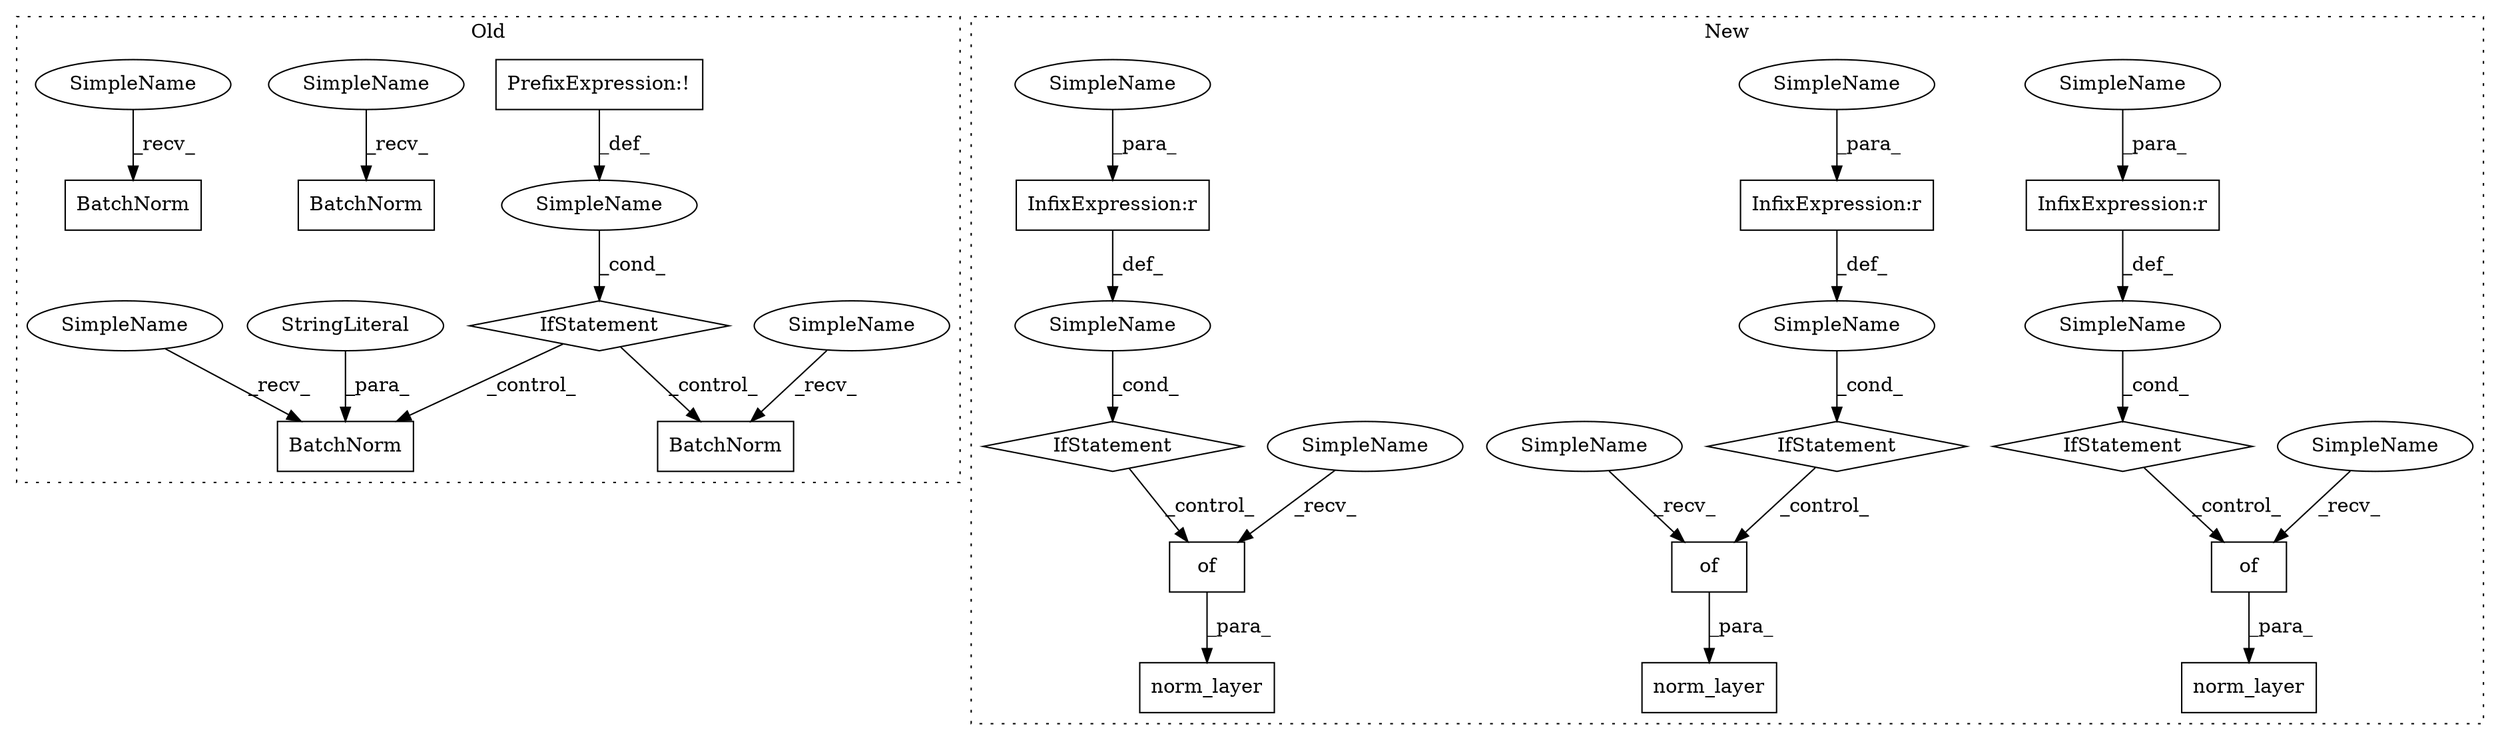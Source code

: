 digraph G {
subgraph cluster0 {
1 [label="BatchNorm" a="32" s="3328" l="11" shape="box"];
12 [label="BatchNorm" a="32" s="3379,3396" l="10,1" shape="box"];
13 [label="SimpleName" a="42" s="" l="" shape="ellipse"];
14 [label="BatchNorm" a="32" s="2765" l="11" shape="box"];
15 [label="StringLiteral" a="45" s="3389" l="7" shape="ellipse"];
16 [label="IfStatement" a="25" s="3286,3301" l="4,2" shape="diamond"];
17 [label="BatchNorm" a="32" s="2900" l="11" shape="box"];
23 [label="PrefixExpression:!" a="38" s="3290" l="1" shape="box"];
30 [label="SimpleName" a="42" s="3325" l="2" shape="ellipse"];
31 [label="SimpleName" a="42" s="2897" l="2" shape="ellipse"];
32 [label="SimpleName" a="42" s="2762" l="2" shape="ellipse"];
33 [label="SimpleName" a="42" s="3376" l="2" shape="ellipse"];
label = "Old";
style="dotted";
}
subgraph cluster1 {
2 [label="norm_layer" a="32" s="2832,2889" l="11,1" shape="box"];
3 [label="of" a="32" s="2871" l="4" shape="box"];
4 [label="IfStatement" a="25" s="2864" l="3" shape="diamond"];
5 [label="SimpleName" a="42" s="" l="" shape="ellipse"];
6 [label="InfixExpression:r" a="27" s="2855" l="4" shape="box"];
7 [label="of" a="32" s="3036" l="4" shape="box"];
8 [label="norm_layer" a="32" s="2997,3054" l="11,1" shape="box"];
9 [label="InfixExpression:r" a="27" s="3020" l="4" shape="box"];
10 [label="IfStatement" a="25" s="3029" l="3" shape="diamond"];
11 [label="SimpleName" a="42" s="" l="" shape="ellipse"];
18 [label="InfixExpression:r" a="27" s="3462" l="4" shape="box"];
19 [label="of" a="32" s="3478" l="4" shape="box"];
20 [label="norm_layer" a="32" s="3439,3496" l="11,1" shape="box"];
21 [label="SimpleName" a="42" s="" l="" shape="ellipse"];
22 [label="IfStatement" a="25" s="3471" l="3" shape="diamond"];
24 [label="SimpleName" a="42" s="3032" l="3" shape="ellipse"];
25 [label="SimpleName" a="42" s="3474" l="3" shape="ellipse"];
26 [label="SimpleName" a="42" s="2867" l="3" shape="ellipse"];
27 [label="SimpleName" a="42" s="3024" l="4" shape="ellipse"];
28 [label="SimpleName" a="42" s="2859" l="4" shape="ellipse"];
29 [label="SimpleName" a="42" s="3466" l="4" shape="ellipse"];
label = "New";
style="dotted";
}
3 -> 2 [label="_para_"];
4 -> 3 [label="_control_"];
5 -> 4 [label="_cond_"];
6 -> 5 [label="_def_"];
7 -> 8 [label="_para_"];
9 -> 11 [label="_def_"];
10 -> 7 [label="_control_"];
11 -> 10 [label="_cond_"];
13 -> 16 [label="_cond_"];
15 -> 12 [label="_para_"];
16 -> 12 [label="_control_"];
16 -> 1 [label="_control_"];
18 -> 21 [label="_def_"];
19 -> 20 [label="_para_"];
21 -> 22 [label="_cond_"];
22 -> 19 [label="_control_"];
23 -> 13 [label="_def_"];
24 -> 7 [label="_recv_"];
25 -> 19 [label="_recv_"];
26 -> 3 [label="_recv_"];
27 -> 9 [label="_para_"];
28 -> 6 [label="_para_"];
29 -> 18 [label="_para_"];
30 -> 1 [label="_recv_"];
31 -> 17 [label="_recv_"];
32 -> 14 [label="_recv_"];
33 -> 12 [label="_recv_"];
}
